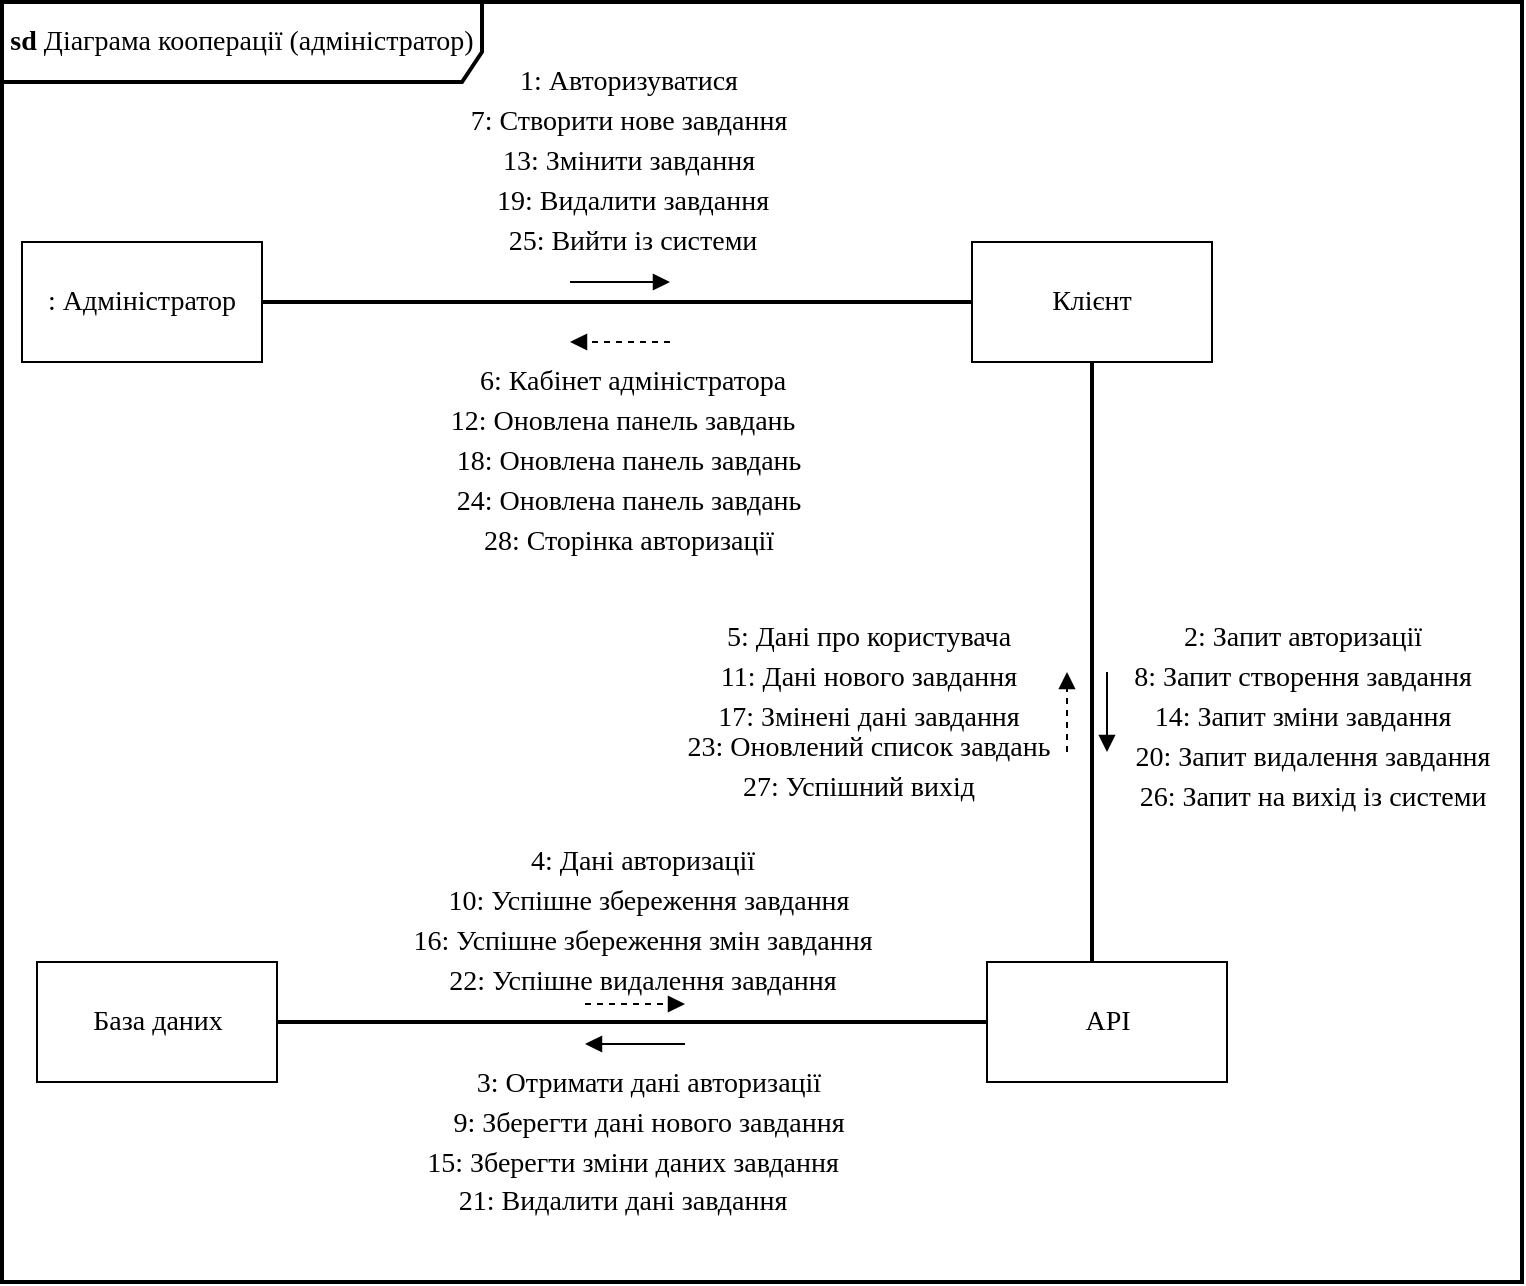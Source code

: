 <mxfile version="15.4.0" type="device"><diagram id="qYtvw9RyT_T63kAQ5Qsu" name="Сторінка-1"><mxGraphModel dx="786" dy="502" grid="1" gridSize="10" guides="1" tooltips="1" connect="1" arrows="1" fold="1" page="1" pageScale="1" pageWidth="827" pageHeight="1169" math="0" shadow="0"><root><mxCell id="0"/><mxCell id="1" parent="0"/><mxCell id="HO2FnwNI8rOmVfSFxRc9-1" value="&lt;font face=&quot;Times New Roman&quot; style=&quot;font-size: 14px&quot;&gt;: Адміністратор&lt;/font&gt;" style="rounded=0;whiteSpace=wrap;html=1;" vertex="1" parent="1"><mxGeometry x="20" y="160" width="120" height="60" as="geometry"/></mxCell><mxCell id="HO2FnwNI8rOmVfSFxRc9-2" value="&lt;font face=&quot;Times New Roman&quot; style=&quot;font-size: 14px&quot;&gt;Клієнт&lt;/font&gt;" style="rounded=0;whiteSpace=wrap;html=1;" vertex="1" parent="1"><mxGeometry x="495" y="160" width="120" height="60" as="geometry"/></mxCell><mxCell id="HO2FnwNI8rOmVfSFxRc9-3" value="" style="line;strokeWidth=2;fillColor=none;align=left;verticalAlign=middle;spacingTop=-1;spacingLeft=3;spacingRight=3;rotatable=0;labelPosition=right;points=[];portConstraint=eastwest;" vertex="1" parent="1"><mxGeometry x="140" y="186" width="355" height="8" as="geometry"/></mxCell><mxCell id="HO2FnwNI8rOmVfSFxRc9-4" value="" style="endArrow=block;html=1;rounded=0;endFill=1;" edge="1" parent="1"><mxGeometry width="50" height="50" relative="1" as="geometry"><mxPoint x="294" y="180" as="sourcePoint"/><mxPoint x="344" y="180" as="targetPoint"/></mxGeometry></mxCell><mxCell id="HO2FnwNI8rOmVfSFxRc9-5" value="&lt;font face=&quot;Times New Roman&quot; style=&quot;font-size: 14px&quot;&gt;1: Авторизуватися&lt;/font&gt;" style="text;html=1;align=center;verticalAlign=middle;resizable=0;points=[];autosize=1;strokeColor=none;fillColor=none;" vertex="1" parent="1"><mxGeometry x="262.5" y="70" width="120" height="20" as="geometry"/></mxCell><mxCell id="HO2FnwNI8rOmVfSFxRc9-6" value="&lt;font face=&quot;Times New Roman&quot; style=&quot;font-size: 14px&quot;&gt;API&lt;/font&gt;" style="rounded=0;whiteSpace=wrap;html=1;" vertex="1" parent="1"><mxGeometry x="502.5" y="520" width="120" height="60" as="geometry"/></mxCell><mxCell id="HO2FnwNI8rOmVfSFxRc9-7" value="&lt;font face=&quot;Times New Roman&quot;&gt;&lt;span style=&quot;font-size: 14px&quot;&gt;База даних&lt;/span&gt;&lt;/font&gt;" style="rounded=0;whiteSpace=wrap;html=1;" vertex="1" parent="1"><mxGeometry x="27.5" y="520" width="120" height="60" as="geometry"/></mxCell><mxCell id="HO2FnwNI8rOmVfSFxRc9-8" value="" style="line;strokeWidth=2;fillColor=none;align=left;verticalAlign=middle;spacingTop=-1;spacingLeft=3;spacingRight=3;rotatable=0;labelPosition=right;points=[];portConstraint=eastwest;" vertex="1" parent="1"><mxGeometry x="147.5" y="546" width="355" height="8" as="geometry"/></mxCell><mxCell id="HO2FnwNI8rOmVfSFxRc9-9" value="" style="line;strokeWidth=2;fillColor=none;align=left;verticalAlign=middle;spacingTop=-1;spacingLeft=3;spacingRight=3;rotatable=0;labelPosition=right;points=[];portConstraint=eastwest;direction=south;" vertex="1" parent="1"><mxGeometry x="551" y="220" width="8" height="300" as="geometry"/></mxCell><mxCell id="HO2FnwNI8rOmVfSFxRc9-10" value="" style="endArrow=block;html=1;rounded=0;endFill=1;" edge="1" parent="1"><mxGeometry width="50" height="50" relative="1" as="geometry"><mxPoint x="562.5" y="375" as="sourcePoint"/><mxPoint x="562.5" y="415" as="targetPoint"/></mxGeometry></mxCell><mxCell id="HO2FnwNI8rOmVfSFxRc9-12" value="" style="endArrow=block;html=1;rounded=0;endFill=1;" edge="1" parent="1"><mxGeometry width="50" height="50" relative="1" as="geometry"><mxPoint x="351.5" y="561" as="sourcePoint"/><mxPoint x="301.5" y="561" as="targetPoint"/></mxGeometry></mxCell><mxCell id="HO2FnwNI8rOmVfSFxRc9-13" value="" style="endArrow=block;dashed=1;endFill=1;endSize=6;html=1;rounded=0;" edge="1" parent="1"><mxGeometry width="160" relative="1" as="geometry"><mxPoint x="301.5" y="541" as="sourcePoint"/><mxPoint x="351.5" y="541" as="targetPoint"/></mxGeometry></mxCell><mxCell id="HO2FnwNI8rOmVfSFxRc9-14" value="" style="endArrow=block;dashed=1;endFill=1;endSize=6;html=1;rounded=0;" edge="1" parent="1"><mxGeometry width="160" relative="1" as="geometry"><mxPoint x="542.5" y="415" as="sourcePoint"/><mxPoint x="542.5" y="375" as="targetPoint"/></mxGeometry></mxCell><mxCell id="HO2FnwNI8rOmVfSFxRc9-16" value="" style="endArrow=block;dashed=1;endFill=1;endSize=6;html=1;rounded=0;" edge="1" parent="1"><mxGeometry width="160" relative="1" as="geometry"><mxPoint x="344" y="210" as="sourcePoint"/><mxPoint x="294" y="210" as="targetPoint"/></mxGeometry></mxCell><mxCell id="HO2FnwNI8rOmVfSFxRc9-18" value="&lt;font face=&quot;Times New Roman&quot; style=&quot;font-size: 14px&quot;&gt;2: Запит авторизації&lt;/font&gt;" style="text;html=1;align=center;verticalAlign=middle;resizable=0;points=[];autosize=1;strokeColor=none;fillColor=none;" vertex="1" parent="1"><mxGeometry x="595" y="347.5" width="130" height="20" as="geometry"/></mxCell><mxCell id="HO2FnwNI8rOmVfSFxRc9-19" value="&lt;font face=&quot;Times New Roman&quot; style=&quot;font-size: 14px&quot;&gt;3: Отримати дані авторизації&lt;/font&gt;" style="text;html=1;align=center;verticalAlign=middle;resizable=0;points=[];autosize=1;strokeColor=none;fillColor=none;" vertex="1" parent="1"><mxGeometry x="237.5" y="571" width="190" height="20" as="geometry"/></mxCell><mxCell id="HO2FnwNI8rOmVfSFxRc9-20" value="&lt;font face=&quot;Times New Roman&quot; style=&quot;font-size: 14px&quot;&gt;4: Дані авторизації&lt;/font&gt;" style="text;html=1;align=center;verticalAlign=middle;resizable=0;points=[];autosize=1;strokeColor=none;fillColor=none;" vertex="1" parent="1"><mxGeometry x="265" y="460" width="130" height="20" as="geometry"/></mxCell><mxCell id="HO2FnwNI8rOmVfSFxRc9-21" value="&lt;font face=&quot;Times New Roman&quot; style=&quot;font-size: 14px&quot;&gt;5: Дані про користувача&lt;/font&gt;" style="text;html=1;align=center;verticalAlign=middle;resizable=0;points=[];autosize=1;strokeColor=none;fillColor=none;" vertex="1" parent="1"><mxGeometry x="362.5" y="347.5" width="160" height="20" as="geometry"/></mxCell><mxCell id="HO2FnwNI8rOmVfSFxRc9-22" value="&lt;font face=&quot;Times New Roman&quot; style=&quot;font-size: 14px&quot;&gt;6: Кабінет адміністратора&lt;/font&gt;" style="text;html=1;align=center;verticalAlign=middle;resizable=0;points=[];autosize=1;strokeColor=none;fillColor=none;" vertex="1" parent="1"><mxGeometry x="240" y="220" width="170" height="20" as="geometry"/></mxCell><mxCell id="HO2FnwNI8rOmVfSFxRc9-23" value="&lt;font face=&quot;Times New Roman&quot; style=&quot;font-size: 14px&quot;&gt;7: Створити нове завдання&lt;/font&gt;" style="text;html=1;align=center;verticalAlign=middle;resizable=0;points=[];autosize=1;strokeColor=none;fillColor=none;" vertex="1" parent="1"><mxGeometry x="237.5" y="90" width="170" height="20" as="geometry"/></mxCell><mxCell id="HO2FnwNI8rOmVfSFxRc9-24" value="&lt;font face=&quot;Times New Roman&quot; style=&quot;font-size: 14px&quot;&gt;8: Запит створення завдання&lt;/font&gt;" style="text;html=1;align=center;verticalAlign=middle;resizable=0;points=[];autosize=1;strokeColor=none;fillColor=none;" vertex="1" parent="1"><mxGeometry x="570" y="367.5" width="180" height="20" as="geometry"/></mxCell><mxCell id="HO2FnwNI8rOmVfSFxRc9-25" value="&lt;font face=&quot;Times New Roman&quot; style=&quot;font-size: 14px&quot;&gt;9: Зберегти дані нового завдання&lt;/font&gt;" style="text;html=1;align=center;verticalAlign=middle;resizable=0;points=[];autosize=1;strokeColor=none;fillColor=none;" vertex="1" parent="1"><mxGeometry x="227.5" y="591" width="210" height="20" as="geometry"/></mxCell><mxCell id="HO2FnwNI8rOmVfSFxRc9-26" value="&lt;font face=&quot;Times New Roman&quot; style=&quot;font-size: 14px&quot;&gt;10: Успішне збереження завдання&lt;/font&gt;" style="text;html=1;align=center;verticalAlign=middle;resizable=0;points=[];autosize=1;strokeColor=none;fillColor=none;" vertex="1" parent="1"><mxGeometry x="222.5" y="480" width="220" height="20" as="geometry"/></mxCell><mxCell id="HO2FnwNI8rOmVfSFxRc9-27" value="&lt;font face=&quot;Times New Roman&quot; style=&quot;font-size: 14px&quot;&gt;11: Дані нового завдання&lt;/font&gt;" style="text;html=1;align=center;verticalAlign=middle;resizable=0;points=[];autosize=1;strokeColor=none;fillColor=none;" vertex="1" parent="1"><mxGeometry x="362.5" y="367.5" width="160" height="20" as="geometry"/></mxCell><mxCell id="HO2FnwNI8rOmVfSFxRc9-28" value="&lt;font face=&quot;Times New Roman&quot; style=&quot;font-size: 14px&quot;&gt;12: Оновлена панель завдань&lt;/font&gt;" style="text;html=1;align=center;verticalAlign=middle;resizable=0;points=[];autosize=1;strokeColor=none;fillColor=none;" vertex="1" parent="1"><mxGeometry x="225" y="240" width="190" height="20" as="geometry"/></mxCell><mxCell id="HO2FnwNI8rOmVfSFxRc9-29" value="&lt;font face=&quot;Times New Roman&quot; style=&quot;font-size: 14px&quot;&gt;13: Змінити завдання&lt;/font&gt;" style="text;html=1;align=center;verticalAlign=middle;resizable=0;points=[];autosize=1;strokeColor=none;fillColor=none;" vertex="1" parent="1"><mxGeometry x="252.5" y="110" width="140" height="20" as="geometry"/></mxCell><mxCell id="HO2FnwNI8rOmVfSFxRc9-30" value="&lt;font face=&quot;Times New Roman&quot; style=&quot;font-size: 14px&quot;&gt;14: Запит зміни завдання&lt;/font&gt;" style="text;html=1;align=center;verticalAlign=middle;resizable=0;points=[];autosize=1;strokeColor=none;fillColor=none;" vertex="1" parent="1"><mxGeometry x="580" y="387.5" width="160" height="20" as="geometry"/></mxCell><mxCell id="HO2FnwNI8rOmVfSFxRc9-31" value="&lt;font face=&quot;Times New Roman&quot; style=&quot;font-size: 14px&quot;&gt;15: Зберегти зміни даних завдання&lt;/font&gt;" style="text;html=1;align=center;verticalAlign=middle;resizable=0;points=[];autosize=1;strokeColor=none;fillColor=none;" vertex="1" parent="1"><mxGeometry x="215" y="611" width="220" height="20" as="geometry"/></mxCell><mxCell id="HO2FnwNI8rOmVfSFxRc9-32" value="&lt;font face=&quot;Times New Roman&quot; style=&quot;font-size: 14px&quot;&gt;16: Успішне збереження змін завдання&lt;/font&gt;" style="text;html=1;align=center;verticalAlign=middle;resizable=0;points=[];autosize=1;strokeColor=none;fillColor=none;" vertex="1" parent="1"><mxGeometry x="205" y="500" width="250" height="20" as="geometry"/></mxCell><mxCell id="HO2FnwNI8rOmVfSFxRc9-33" value="&lt;font face=&quot;Times New Roman&quot; style=&quot;font-size: 14px&quot;&gt;17: Змінені дані завдання&lt;/font&gt;" style="text;html=1;align=center;verticalAlign=middle;resizable=0;points=[];autosize=1;strokeColor=none;fillColor=none;" vertex="1" parent="1"><mxGeometry x="357.5" y="387.5" width="170" height="20" as="geometry"/></mxCell><mxCell id="HO2FnwNI8rOmVfSFxRc9-34" value="&lt;font face=&quot;Times New Roman&quot; style=&quot;font-size: 14px&quot;&gt;18:&amp;nbsp;&lt;/font&gt;&lt;span style=&quot;font-family: &amp;#34;times new roman&amp;#34; ; font-size: 14px&quot;&gt;Оновлена панель завдань&lt;/span&gt;" style="text;html=1;align=center;verticalAlign=middle;resizable=0;points=[];autosize=1;strokeColor=none;fillColor=none;" vertex="1" parent="1"><mxGeometry x="227.5" y="260" width="190" height="20" as="geometry"/></mxCell><mxCell id="HO2FnwNI8rOmVfSFxRc9-35" value="&lt;font face=&quot;Times New Roman&quot; style=&quot;font-size: 14px&quot;&gt;19:&amp;nbsp;&lt;/font&gt;&lt;span style=&quot;font-family: &amp;#34;times new roman&amp;#34; ; font-size: 14px&quot;&gt;Видалити завдання&lt;/span&gt;" style="text;html=1;align=center;verticalAlign=middle;resizable=0;points=[];autosize=1;strokeColor=none;fillColor=none;" vertex="1" parent="1"><mxGeometry x="250" y="130" width="150" height="20" as="geometry"/></mxCell><mxCell id="HO2FnwNI8rOmVfSFxRc9-36" value="&lt;font face=&quot;Times New Roman&quot; style=&quot;font-size: 14px&quot;&gt;20:&amp;nbsp;&lt;/font&gt;&lt;span style=&quot;font-family: &amp;#34;times new roman&amp;#34; ; font-size: 14px&quot;&gt;Запит видалення завдання&lt;/span&gt;" style="text;html=1;align=center;verticalAlign=middle;resizable=0;points=[];autosize=1;strokeColor=none;fillColor=none;" vertex="1" parent="1"><mxGeometry x="570" y="407.5" width="190" height="20" as="geometry"/></mxCell><mxCell id="HO2FnwNI8rOmVfSFxRc9-37" value="&lt;font face=&quot;Times New Roman&quot; style=&quot;font-size: 14px&quot;&gt;21:&amp;nbsp;&lt;/font&gt;&lt;span style=&quot;font-family: &amp;#34;times new roman&amp;#34; ; font-size: 14px&quot;&gt;Видалити дані завдання&lt;/span&gt;" style="text;html=1;align=center;verticalAlign=middle;resizable=0;points=[];autosize=1;strokeColor=none;fillColor=none;" vertex="1" parent="1"><mxGeometry x="230" y="630" width="180" height="20" as="geometry"/></mxCell><mxCell id="HO2FnwNI8rOmVfSFxRc9-38" value="&lt;font face=&quot;Times New Roman&quot; style=&quot;font-size: 14px&quot;&gt;22:&amp;nbsp;&lt;/font&gt;&lt;span style=&quot;font-family: &amp;#34;times new roman&amp;#34; ; font-size: 14px&quot;&gt;Успішне видалення завдання&lt;/span&gt;" style="text;html=1;align=center;verticalAlign=middle;resizable=0;points=[];autosize=1;strokeColor=none;fillColor=none;" vertex="1" parent="1"><mxGeometry x="225" y="520" width="210" height="20" as="geometry"/></mxCell><mxCell id="HO2FnwNI8rOmVfSFxRc9-39" value="&lt;font face=&quot;Times New Roman&quot; style=&quot;font-size: 14px&quot;&gt;23: &lt;/font&gt;&lt;font style=&quot;font-size: 14px&quot; face=&quot;times new roman&quot;&gt;Оновлений список завдань&lt;/font&gt;" style="text;html=1;align=center;verticalAlign=middle;resizable=0;points=[];autosize=1;strokeColor=none;fillColor=none;" vertex="1" parent="1"><mxGeometry x="342.5" y="402.5" width="200" height="20" as="geometry"/></mxCell><mxCell id="HO2FnwNI8rOmVfSFxRc9-40" value="&lt;font face=&quot;Times New Roman&quot; style=&quot;font-size: 14px&quot;&gt;24:&amp;nbsp;&lt;/font&gt;&lt;span style=&quot;font-family: &amp;#34;times new roman&amp;#34; ; font-size: 14px&quot;&gt;Оновлена панель завдань&lt;/span&gt;" style="text;html=1;align=center;verticalAlign=middle;resizable=0;points=[];autosize=1;strokeColor=none;fillColor=none;" vertex="1" parent="1"><mxGeometry x="227.5" y="280" width="190" height="20" as="geometry"/></mxCell><mxCell id="HO2FnwNI8rOmVfSFxRc9-41" value="&lt;font face=&quot;Times New Roman&quot; style=&quot;font-size: 14px&quot;&gt;25:&amp;nbsp;&lt;/font&gt;&lt;span style=&quot;font-family: &amp;#34;times new roman&amp;#34; ; font-size: 14px&quot;&gt;Вийти із системи&lt;/span&gt;" style="text;html=1;align=center;verticalAlign=middle;resizable=0;points=[];autosize=1;strokeColor=none;fillColor=none;" vertex="1" parent="1"><mxGeometry x="255" y="150" width="140" height="20" as="geometry"/></mxCell><mxCell id="HO2FnwNI8rOmVfSFxRc9-42" value="&lt;font face=&quot;Times New Roman&quot; style=&quot;font-size: 14px&quot;&gt;26:&amp;nbsp;&lt;/font&gt;&lt;span style=&quot;font-family: &amp;#34;times new roman&amp;#34; ; font-size: 14px&quot;&gt;Запит на вихід із системи&lt;/span&gt;" style="text;html=1;align=center;verticalAlign=middle;resizable=0;points=[];autosize=1;strokeColor=none;fillColor=none;" vertex="1" parent="1"><mxGeometry x="570" y="427.5" width="190" height="20" as="geometry"/></mxCell><mxCell id="HO2FnwNI8rOmVfSFxRc9-43" value="&lt;font face=&quot;Times New Roman&quot; style=&quot;font-size: 14px&quot;&gt;27:&amp;nbsp;&lt;/font&gt;&lt;span style=&quot;font-family: &amp;#34;times new roman&amp;#34; ; font-size: 14px&quot;&gt;Успішний вихід&lt;/span&gt;" style="text;html=1;align=center;verticalAlign=middle;resizable=0;points=[];autosize=1;strokeColor=none;fillColor=none;" vertex="1" parent="1"><mxGeometry x="372.5" y="422.5" width="130" height="20" as="geometry"/></mxCell><mxCell id="HO2FnwNI8rOmVfSFxRc9-44" value="&lt;font face=&quot;Times New Roman&quot; style=&quot;font-size: 14px&quot;&gt;28:&amp;nbsp;&lt;/font&gt;&lt;span style=&quot;font-family: &amp;#34;times new roman&amp;#34; ; font-size: 14px&quot;&gt;Сторінка авторизації&lt;/span&gt;" style="text;html=1;align=center;verticalAlign=middle;resizable=0;points=[];autosize=1;strokeColor=none;fillColor=none;" vertex="1" parent="1"><mxGeometry x="242.5" y="300" width="160" height="20" as="geometry"/></mxCell><mxCell id="HO2FnwNI8rOmVfSFxRc9-45" value="&lt;font face=&quot;Times New Roman&quot; style=&quot;font-size: 14px&quot;&gt;&lt;b&gt;sd &lt;/b&gt;Діаграма кооперації (адміністратор)&lt;/font&gt;" style="shape=umlFrame;whiteSpace=wrap;html=1;strokeWidth=2;width=240;height=40;" vertex="1" parent="1"><mxGeometry x="10" y="40" width="760" height="640" as="geometry"/></mxCell></root></mxGraphModel></diagram></mxfile>